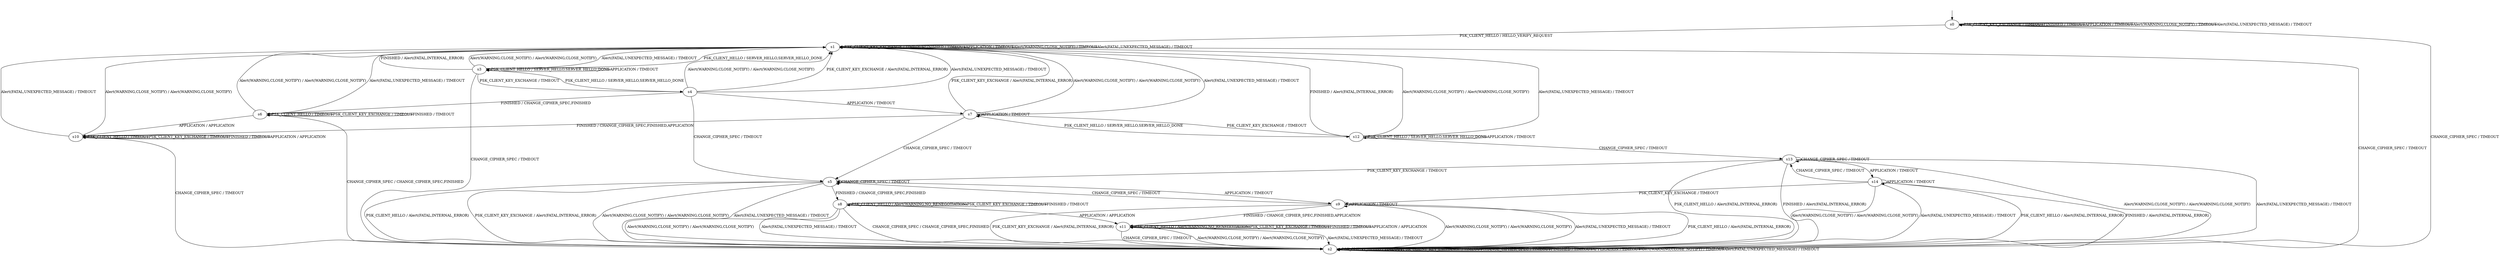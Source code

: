 digraph h1 {
s0 [label="s0"];
s1 [label="s1"];
s2 [label="s2"];
s3 [label="s3"];
s4 [label="s4"];
s5 [label="s5"];
s6 [label="s6"];
s7 [label="s7"];
s8 [label="s8"];
s9 [label="s9"];
s10 [label="s10"];
s12 [label="s12"];
s11 [label="s11"];
s13 [label="s13"];
s14 [label="s14"];
s0 -> s1 [label="PSK_CLIENT_HELLO / HELLO_VERIFY_REQUEST"];
s0 -> s0 [label="PSK_CLIENT_KEY_EXCHANGE / TIMEOUT"];
s0 -> s2 [label="CHANGE_CIPHER_SPEC / TIMEOUT"];
s0 -> s0 [label="FINISHED / TIMEOUT"];
s0 -> s0 [label="APPLICATION / TIMEOUT"];
s0 -> s0 [label="Alert(WARNING,CLOSE_NOTIFY) / TIMEOUT"];
s0 -> s0 [label="Alert(FATAL,UNEXPECTED_MESSAGE) / TIMEOUT"];
s1 -> s3 [label="PSK_CLIENT_HELLO / SERVER_HELLO,SERVER_HELLO_DONE"];
s1 -> s1 [label="PSK_CLIENT_KEY_EXCHANGE / TIMEOUT"];
s1 -> s2 [label="CHANGE_CIPHER_SPEC / TIMEOUT"];
s1 -> s1 [label="FINISHED / TIMEOUT"];
s1 -> s1 [label="APPLICATION / TIMEOUT"];
s1 -> s1 [label="Alert(WARNING,CLOSE_NOTIFY) / TIMEOUT"];
s1 -> s1 [label="Alert(FATAL,UNEXPECTED_MESSAGE) / TIMEOUT"];
s2 -> s2 [label="PSK_CLIENT_HELLO / TIMEOUT"];
s2 -> s2 [label="PSK_CLIENT_KEY_EXCHANGE / TIMEOUT"];
s2 -> s2 [label="CHANGE_CIPHER_SPEC / TIMEOUT"];
s2 -> s2 [label="FINISHED / TIMEOUT"];
s2 -> s2 [label="APPLICATION / TIMEOUT"];
s2 -> s2 [label="Alert(WARNING,CLOSE_NOTIFY) / TIMEOUT"];
s2 -> s2 [label="Alert(FATAL,UNEXPECTED_MESSAGE) / TIMEOUT"];
s3 -> s3 [label="PSK_CLIENT_HELLO / SERVER_HELLO,SERVER_HELLO_DONE"];
s3 -> s4 [label="PSK_CLIENT_KEY_EXCHANGE / TIMEOUT"];
s3 -> s2 [label="CHANGE_CIPHER_SPEC / TIMEOUT"];
s3 -> s1 [label="FINISHED / Alert(FATAL,INTERNAL_ERROR)"];
s3 -> s3 [label="APPLICATION / TIMEOUT"];
s3 -> s1 [label="Alert(WARNING,CLOSE_NOTIFY) / Alert(WARNING,CLOSE_NOTIFY)"];
s3 -> s1 [label="Alert(FATAL,UNEXPECTED_MESSAGE) / TIMEOUT"];
s4 -> s3 [label="PSK_CLIENT_HELLO / SERVER_HELLO,SERVER_HELLO_DONE"];
s4 -> s1 [label="PSK_CLIENT_KEY_EXCHANGE / Alert(FATAL,INTERNAL_ERROR)"];
s4 -> s5 [label="CHANGE_CIPHER_SPEC / TIMEOUT"];
s4 -> s6 [label="FINISHED / CHANGE_CIPHER_SPEC,FINISHED"];
s4 -> s7 [label="APPLICATION / TIMEOUT"];
s4 -> s1 [label="Alert(WARNING,CLOSE_NOTIFY) / Alert(WARNING,CLOSE_NOTIFY)"];
s4 -> s1 [label="Alert(FATAL,UNEXPECTED_MESSAGE) / TIMEOUT"];
s5 -> s2 [label="PSK_CLIENT_HELLO / Alert(FATAL,INTERNAL_ERROR)"];
s5 -> s2 [label="PSK_CLIENT_KEY_EXCHANGE / Alert(FATAL,INTERNAL_ERROR)"];
s5 -> s5 [label="CHANGE_CIPHER_SPEC / TIMEOUT"];
s5 -> s8 [label="FINISHED / CHANGE_CIPHER_SPEC,FINISHED"];
s5 -> s9 [label="APPLICATION / TIMEOUT"];
s5 -> s2 [label="Alert(WARNING,CLOSE_NOTIFY) / Alert(WARNING,CLOSE_NOTIFY)"];
s5 -> s2 [label="Alert(FATAL,UNEXPECTED_MESSAGE) / TIMEOUT"];
s6 -> s6 [label="PSK_CLIENT_HELLO / TIMEOUT"];
s6 -> s6 [label="PSK_CLIENT_KEY_EXCHANGE / TIMEOUT"];
s6 -> s2 [label="CHANGE_CIPHER_SPEC / CHANGE_CIPHER_SPEC,FINISHED"];
s6 -> s6 [label="FINISHED / TIMEOUT"];
s6 -> s10 [label="APPLICATION / APPLICATION"];
s6 -> s1 [label="Alert(WARNING,CLOSE_NOTIFY) / Alert(WARNING,CLOSE_NOTIFY)"];
s6 -> s1 [label="Alert(FATAL,UNEXPECTED_MESSAGE) / TIMEOUT"];
s7 -> s12 [label="PSK_CLIENT_HELLO / SERVER_HELLO,SERVER_HELLO_DONE"];
s7 -> s1 [label="PSK_CLIENT_KEY_EXCHANGE / Alert(FATAL,INTERNAL_ERROR)"];
s7 -> s5 [label="CHANGE_CIPHER_SPEC / TIMEOUT"];
s7 -> s10 [label="FINISHED / CHANGE_CIPHER_SPEC,FINISHED,APPLICATION"];
s7 -> s7 [label="APPLICATION / TIMEOUT"];
s7 -> s1 [label="Alert(WARNING,CLOSE_NOTIFY) / Alert(WARNING,CLOSE_NOTIFY)"];
s7 -> s1 [label="Alert(FATAL,UNEXPECTED_MESSAGE) / TIMEOUT"];
s8 -> s8 [label="PSK_CLIENT_HELLO / Alert(WARNING,NO_RENEGOTIATION)"];
s8 -> s8 [label="PSK_CLIENT_KEY_EXCHANGE / TIMEOUT"];
s8 -> s2 [label="CHANGE_CIPHER_SPEC / CHANGE_CIPHER_SPEC,FINISHED"];
s8 -> s8 [label="FINISHED / TIMEOUT"];
s8 -> s11 [label="APPLICATION / APPLICATION"];
s8 -> s2 [label="Alert(WARNING,CLOSE_NOTIFY) / Alert(WARNING,CLOSE_NOTIFY)"];
s8 -> s2 [label="Alert(FATAL,UNEXPECTED_MESSAGE) / TIMEOUT"];
s9 -> s2 [label="PSK_CLIENT_HELLO / Alert(FATAL,INTERNAL_ERROR)"];
s9 -> s2 [label="PSK_CLIENT_KEY_EXCHANGE / Alert(FATAL,INTERNAL_ERROR)"];
s9 -> s5 [label="CHANGE_CIPHER_SPEC / TIMEOUT"];
s9 -> s11 [label="FINISHED / CHANGE_CIPHER_SPEC,FINISHED,APPLICATION"];
s9 -> s9 [label="APPLICATION / TIMEOUT"];
s9 -> s2 [label="Alert(WARNING,CLOSE_NOTIFY) / Alert(WARNING,CLOSE_NOTIFY)"];
s9 -> s2 [label="Alert(FATAL,UNEXPECTED_MESSAGE) / TIMEOUT"];
s10 -> s10 [label="PSK_CLIENT_HELLO / TIMEOUT"];
s10 -> s10 [label="PSK_CLIENT_KEY_EXCHANGE / TIMEOUT"];
s10 -> s2 [label="CHANGE_CIPHER_SPEC / TIMEOUT"];
s10 -> s10 [label="FINISHED / TIMEOUT"];
s10 -> s10 [label="APPLICATION / APPLICATION"];
s10 -> s1 [label="Alert(WARNING,CLOSE_NOTIFY) / Alert(WARNING,CLOSE_NOTIFY)"];
s10 -> s1 [label="Alert(FATAL,UNEXPECTED_MESSAGE) / TIMEOUT"];
s12 -> s12 [label="PSK_CLIENT_HELLO / SERVER_HELLO,SERVER_HELLO_DONE"];
s12 -> s7 [label="PSK_CLIENT_KEY_EXCHANGE / TIMEOUT"];
s12 -> s13 [label="CHANGE_CIPHER_SPEC / TIMEOUT"];
s12 -> s1 [label="FINISHED / Alert(FATAL,INTERNAL_ERROR)"];
s12 -> s12 [label="APPLICATION / TIMEOUT"];
s12 -> s1 [label="Alert(WARNING,CLOSE_NOTIFY) / Alert(WARNING,CLOSE_NOTIFY)"];
s12 -> s1 [label="Alert(FATAL,UNEXPECTED_MESSAGE) / TIMEOUT"];
s11 -> s11 [label="PSK_CLIENT_HELLO / Alert(WARNING,NO_RENEGOTIATION)"];
s11 -> s11 [label="PSK_CLIENT_KEY_EXCHANGE / TIMEOUT"];
s11 -> s2 [label="CHANGE_CIPHER_SPEC / TIMEOUT"];
s11 -> s11 [label="FINISHED / TIMEOUT"];
s11 -> s11 [label="APPLICATION / APPLICATION"];
s11 -> s2 [label="Alert(WARNING,CLOSE_NOTIFY) / Alert(WARNING,CLOSE_NOTIFY)"];
s11 -> s2 [label="Alert(FATAL,UNEXPECTED_MESSAGE) / TIMEOUT"];
s13 -> s2 [label="PSK_CLIENT_HELLO / Alert(FATAL,INTERNAL_ERROR)"];
s13 -> s5 [label="PSK_CLIENT_KEY_EXCHANGE / TIMEOUT"];
s13 -> s13 [label="CHANGE_CIPHER_SPEC / TIMEOUT"];
s13 -> s2 [label="FINISHED / Alert(FATAL,INTERNAL_ERROR)"];
s13 -> s14 [label="APPLICATION / TIMEOUT"];
s13 -> s2 [label="Alert(WARNING,CLOSE_NOTIFY) / Alert(WARNING,CLOSE_NOTIFY)"];
s13 -> s2 [label="Alert(FATAL,UNEXPECTED_MESSAGE) / TIMEOUT"];
s14 -> s2 [label="PSK_CLIENT_HELLO / Alert(FATAL,INTERNAL_ERROR)"];
s14 -> s9 [label="PSK_CLIENT_KEY_EXCHANGE / TIMEOUT"];
s14 -> s13 [label="CHANGE_CIPHER_SPEC / TIMEOUT"];
s14 -> s2 [label="FINISHED / Alert(FATAL,INTERNAL_ERROR)"];
s14 -> s14 [label="APPLICATION / TIMEOUT"];
s14 -> s2 [label="Alert(WARNING,CLOSE_NOTIFY) / Alert(WARNING,CLOSE_NOTIFY)"];
s14 -> s2 [label="Alert(FATAL,UNEXPECTED_MESSAGE) / TIMEOUT"];
__start0 [shape=none, label=""];
__start0 -> s0 [label=""];
}

